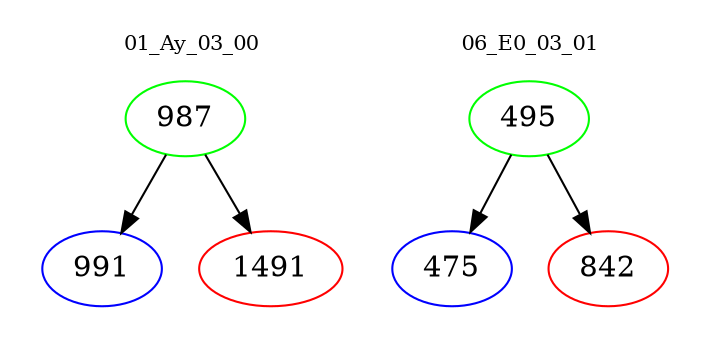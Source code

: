 digraph{
subgraph cluster_0 {
color = white
label = "01_Ay_03_00";
fontsize=10;
T0_987 [label="987", color="green"]
T0_987 -> T0_991 [color="black"]
T0_991 [label="991", color="blue"]
T0_987 -> T0_1491 [color="black"]
T0_1491 [label="1491", color="red"]
}
subgraph cluster_1 {
color = white
label = "06_E0_03_01";
fontsize=10;
T1_495 [label="495", color="green"]
T1_495 -> T1_475 [color="black"]
T1_475 [label="475", color="blue"]
T1_495 -> T1_842 [color="black"]
T1_842 [label="842", color="red"]
}
}
